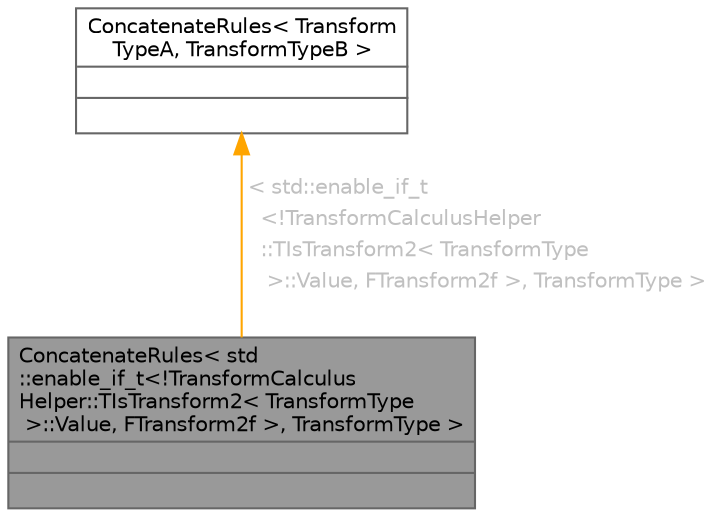 digraph "ConcatenateRules&lt; std::enable_if_t&lt;!TransformCalculusHelper::TIsTransform2&lt; TransformType &gt;::Value, FTransform2f &gt;, TransformType &gt;"
{
 // INTERACTIVE_SVG=YES
 // LATEX_PDF_SIZE
  bgcolor="transparent";
  edge [fontname=Helvetica,fontsize=10,labelfontname=Helvetica,labelfontsize=10];
  node [fontname=Helvetica,fontsize=10,shape=box,height=0.2,width=0.4];
  Node1 [id="Node000001",shape=plain,label=<<TABLE CELLBORDER="0" BORDER="1"><TR><TD COLSPAN="2" CELLPADDING="1" CELLSPACING="0">ConcatenateRules&lt; std<BR ALIGN="LEFT"/>::enable_if_t&lt;!TransformCalculus<BR ALIGN="LEFT"/>Helper::TIsTransform2&lt; TransformType<BR ALIGN="LEFT"/> &gt;::Value, FTransform2f &gt;, TransformType &gt;</TD></TR>
<HR/>
<TR><TD COLSPAN="2" CELLPADDING="1" CELLSPACING="0">&nbsp;</TD></TR>
<HR/>
<TR><TD COLSPAN="2" CELLPADDING="1" CELLSPACING="0">&nbsp;</TD></TR>
</TABLE>>
,height=0.2,width=0.4,color="gray40", fillcolor="grey60", style="filled", fontcolor="black",tooltip="Partial specialization of ConcatenateRules for FTransform2D and any other type via Upcast to FTransfo..."];
  Node2 -> Node1 [id="edge1_Node000001_Node000002",dir="back",color="orange",style="solid",tooltip=" ",label=<<TABLE CELLBORDER="0" BORDER="0"><TR><TD VALIGN="top" ALIGN="LEFT" CELLPADDING="1" CELLSPACING="0">&lt; std::enable_if_t</TD></TR>
<TR><TD VALIGN="top" ALIGN="LEFT" CELLPADDING="1" CELLSPACING="0">&nbsp;&nbsp;&lt;!TransformCalculusHelper</TD></TR>
<TR><TD VALIGN="top" ALIGN="LEFT" CELLPADDING="1" CELLSPACING="0">&nbsp;&nbsp;::TIsTransform2&lt; TransformType</TD></TR>
<TR><TD VALIGN="top" ALIGN="LEFT" CELLPADDING="1" CELLSPACING="0">&nbsp;&nbsp; &gt;::Value, FTransform2f &gt;, TransformType &gt;</TD></TR>
</TABLE>> ,fontcolor="grey" ];
  Node2 [id="Node000002",shape=plain,label=<<TABLE CELLBORDER="0" BORDER="1"><TR><TD COLSPAN="2" CELLPADDING="1" CELLSPACING="0">ConcatenateRules&lt; Transform<BR ALIGN="LEFT"/>TypeA, TransformTypeB &gt;</TD></TR>
<HR/>
<TR><TD COLSPAN="2" CELLPADDING="1" CELLSPACING="0">&nbsp;</TD></TR>
<HR/>
<TR><TD COLSPAN="2" CELLPADDING="1" CELLSPACING="0">&nbsp;</TD></TR>
</TABLE>>
,height=0.2,width=0.4,color="gray40", fillcolor="white", style="filled",URL="$dc/d81/structConcatenateRules.html",tooltip="Provides default rules defining the result of concatenating two types."];
}
